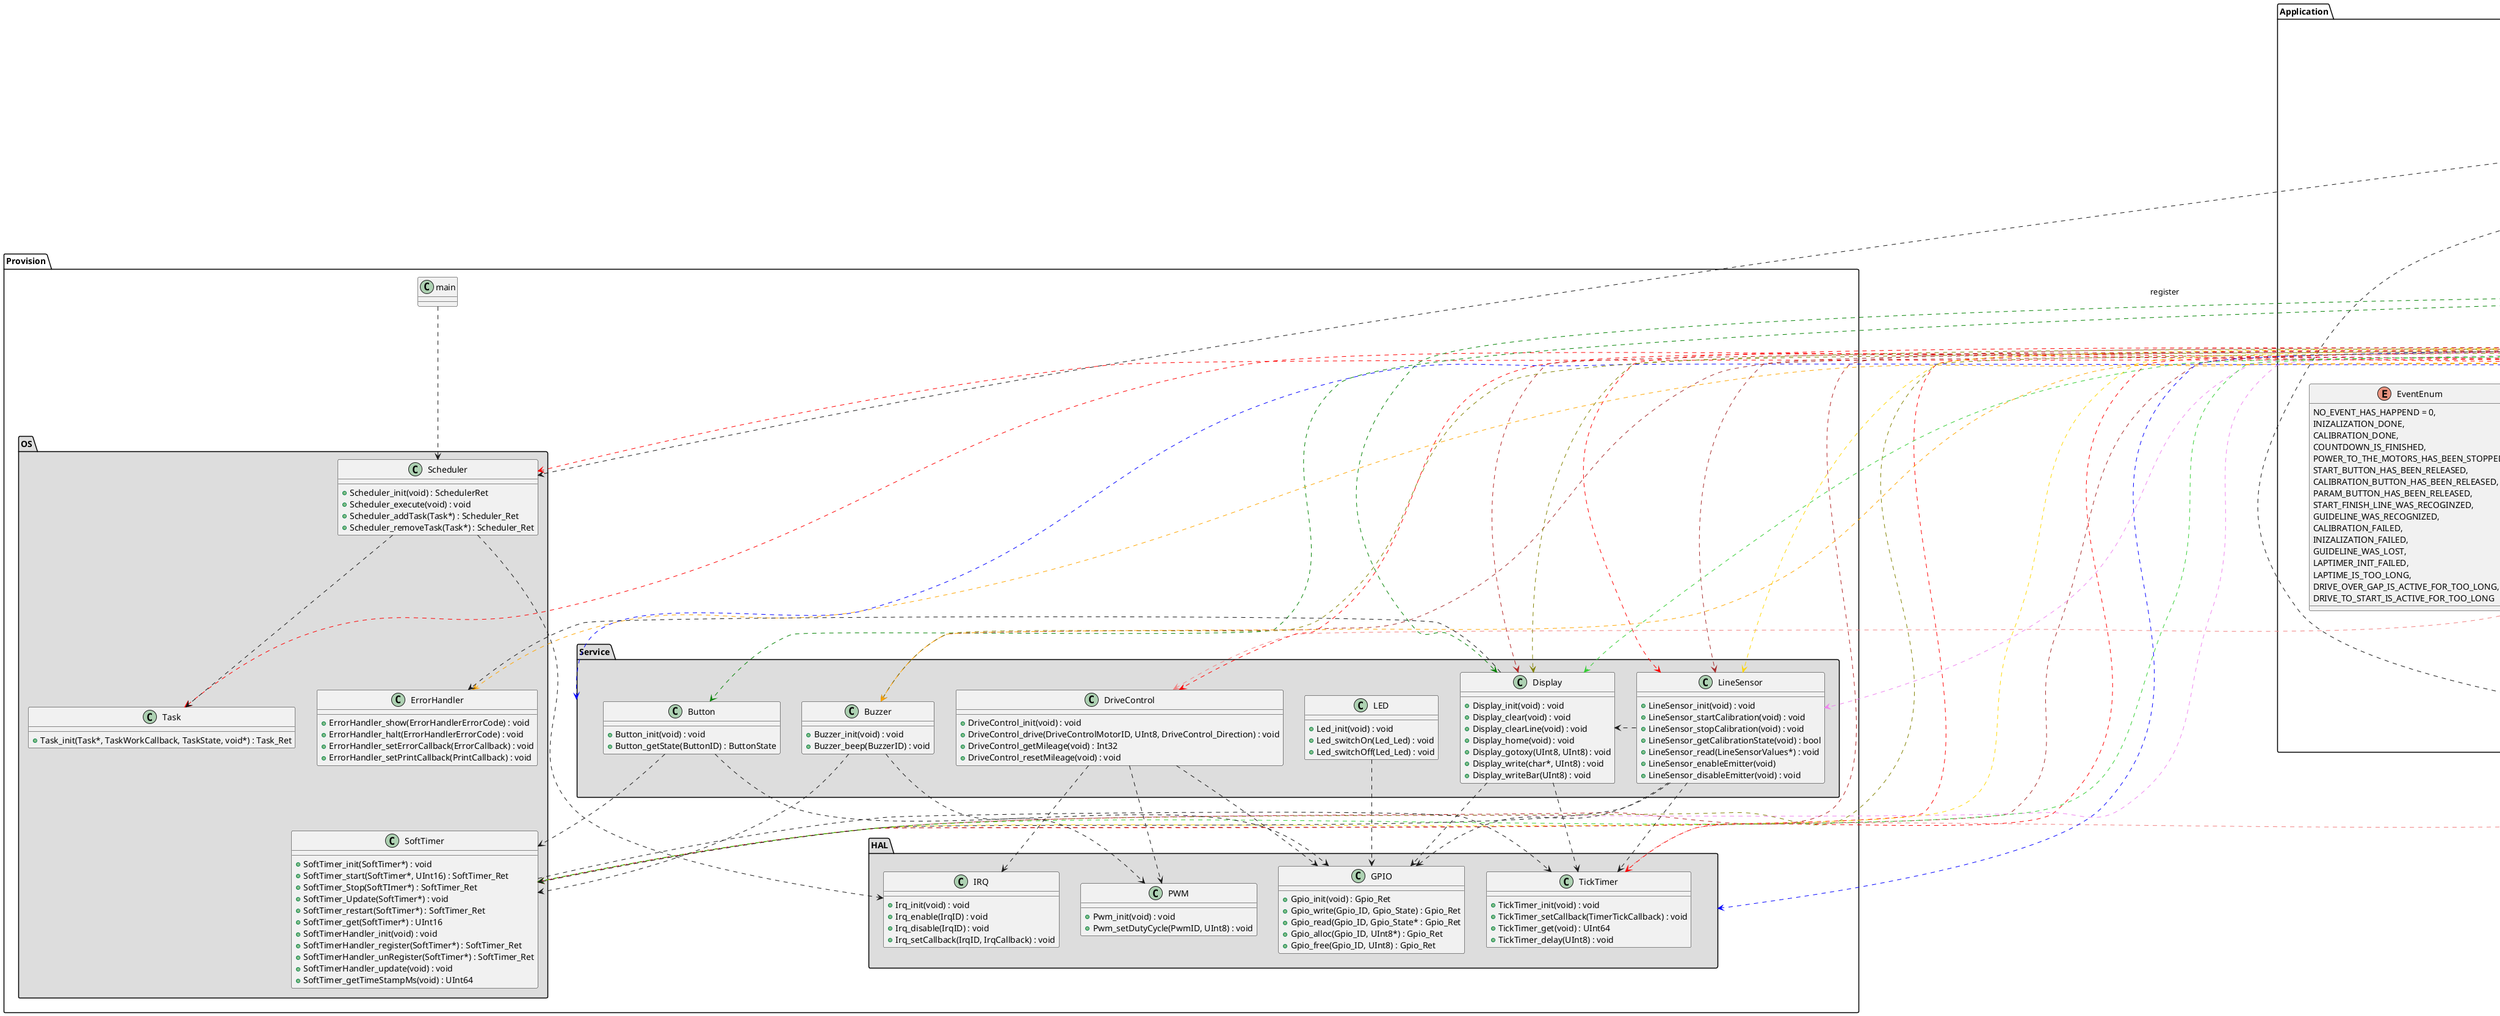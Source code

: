 @startuml class_diagram

package "Provision" {
package "OS" #DDDDDD {
    class Scheduler {
        + Scheduler_init(void) : SchedulerRet
        + Scheduler_execute(void) : void
        + Scheduler_addTask(Task*) : Scheduler_Ret
        + Scheduler_removeTask(Task*) : Scheduler_Ret
    }

    class Task {
        + Task_init(Task*, TaskWorkCallback, TaskState, void*) : Task_Ret
    }

    class SoftTimer{
        + SoftTimer_init(SoftTimer*) : void
        + SoftTimer_start(SoftTimer*, UInt16) : SoftTimer_Ret
        + SoftTimer_Stop(SoftTImer*) : SoftTimer_Ret
        + SoftTimer_Update(SoftTimer*) : void
        + SoftTimer_restart(SoftTimer*) : SoftTimer_Ret
        + SoftTimer_get(SoftTimer*) : UInt16
        + SoftTimerHandler_init(void) : void
        + SoftTimerHandler_register(SoftTimer*) : SoftTimer_Ret
        + SoftTimerHandler_unRegister(SoftTimer*) : SoftTimer_Ret
        + SoftTimerHandler_update(void) : void
        + SoftTimer_getTimeStampMs(void) : UInt64
    }

    class ErrorHandler {
        + ErrorHandler_show(ErrorHandlerErrorCode) : void
        + ErrorHandler_halt(ErrorHandlerErrorCode) : void
        + ErrorHandler_setErrorCallback(ErrorCallback) : void
        + ErrorHandler_setPrintCallback(PrintCallback) : void
    }


    Scheduler -[hidden]-> ErrorHandler
    ErrorHandler -[hidden]-> SoftTimer

}
package "Service" #DDDDDD {
    class Button {
        + Button_init(void) : void
        + Button_getState(ButtonID) : ButtonState
    }

    class Buzzer {
        + Buzzer_init(void) : void
        + Buzzer_beep(BuzzerID) : void
    }

    class Display {
        + Display_init(void) : void
        + Display_clear(void) : void
        + Display_clearLine(void) : void
        + Display_home(void) : void
        + Display_gotoxy(UInt8, UInt8) : void
        + Display_write(char*, UInt8) : void
        + Display_writeBar(UInt8) : void
    }

    class LED {
        + Led_init(void) : void
        + Led_switchOn(Led_Led) : void
        + Led_switchOff(Led_Led) : void
    }

    class DriveControl {
        + DriveControl_init(void) : void
        + DriveControl_drive(DriveControlMotorID, UInt8, DriveControl_Direction) : void
        + DriveControl_getMileage(void) : Int32
        + DriveControl_resetMileage(void) : void
    }

    class LineSensor {
        + LineSensor_init(void) : void
        + LineSensor_startCalibration(void) : void
        + LineSensor_stopCalibration(void) : void
        + LineSensor_getCalibrationState(void) : bool
        + LineSensor_read(LineSensorValues*) : void
        + LineSensor_enableEmitter(void)
        + LineSensor_disableEmitter(void) : void
    }
}

package "HAL" #DDDDDD {

    class GPIO{
        + Gpio_init(void) : Gpio_Ret
        + Gpio_write(Gpio_ID, Gpio_State) : Gpio_Ret
        + Gpio_read(Gpio_ID, Gpio_State* : Gpio_Ret
        + Gpio_alloc(Gpio_ID, UInt8*) : Gpio_Ret
        + Gpio_free(Gpio_ID, UInt8) : Gpio_Ret
    }
    class PWM{
        + Pwm_init(void) : void
        + Pwm_setDutyCycle(PwmID, UInt8) : void
    }
    class TickTimer{
        + TickTimer_init(void) : void
        + TickTimer_setCallback(TimerTickCallback) : void
        + TickTimer_get(void) : UInt64
        + TickTimer_delay(UInt8) : void
    }
    class IRQ{
        + Irq_init(void) : void
        + Irq_enable(IrqID) : void
        + Irq_disable(IrqID) : void
        + Irq_setCallback(IrqID, IrqCallback) : void
    }
}
    class main {

    }
    main ..> Scheduler

}

package "Application"  {

    class "MainTask" {
        -gMainTask: Task
        -mainTaskWork (void * data): void
        + MainTask_init(void) : MainTask_Ret
    }

    Scheduler <.up.. MainTask : register

    enum EventEnum {
        NO_EVENT_HAS_HAPPEND = 0,
        INIZALIZATION_DONE,
        CALIBRATION_DONE,
        COUNTDOWN_IS_FINISHED,
        POWER_TO_THE_MOTORS_HAS_BEEN_STOPPED,
        START_BUTTON_HAS_BEEN_RELEASED,
        CALIBRATION_BUTTON_HAS_BEEN_RELEASED,
        PARAM_BUTTON_HAS_BEEN_RELEASED,
        START_FINISH_LINE_WAS_RECOGINZED,
        GUIDELINE_WAS_RECOGNIZED,
        CALIBRATION_FAILED,
        INIZALIZATION_FAILED,
        GUIDELINE_WAS_LOST,
        LAPTIMER_INIT_FAILED,
        LAPTIME_IS_TOO_LONG,
        DRIVE_OVER_GAP_IS_ACTIVE_FOR_TOO_LONG,
        DRIVE_TO_START_IS_ACTIVE_FOR_TOO_LONG
    }

    class DriveHandler {
        -gLastPosition: UInt32
        +DriveHandler_stopDriving(void): void
        +DriveHandler_findGuideLine(void):void
        +DriveHandler_followGuideLine(LineSensorValues*): void
        +DriveHandler_driveFastLap(UInt16 time, const LineSensorValues *sensorValues): UInt8
        +DriveHandler_calculatePosition(const LineSensorValues *sensorValues): UInt16
        -regulateSpeed(Int16 posError, UInt8 * leftSpeed, UInt8 * rightSpeed): void
    }   
    DriveHandler .[#LightCoral].> DriveControl
    DriveHandler .[#LightCoral].> TickTimer
    DriveHandler .[#LightCoral].> SetParameters

    class StateHandler {
        -gCurrentState: EventEnum
        -gCurrentState:StateEnum
        -gLapTimer: SoftTimer*
        -gEntryDone: Bool
        -handleDriveToStartEvent(EventEnum currentEvent): void
        -handleDriveToFinishEvent(EventEnum currentEvent): void
        -handleDriveOverGapEvent(EventEnum currentEvent): void
        -handleDisplayCountDownEvent(EventEnum currentEvent): void
        -handleReadyToDriveEvent(EventEnum currentEvent): void
        -handleCalibrateLineSensorsEvent(EventEnum currentEvent): void
        +StateHandler_process(void): void

        
    }

    StateHandler ..> EventEnum

    package States {

        StateHandler ..> InitializeMcu
        StateHandler ..> CalibrateLineSensors
        StateHandler ..> ReadyToDrive
        StateHandler ..> DriveToStart
        StateHandler ..> DriveToFinish
        StateHandler ..> DriveOverGap
        StateHandler ..> DisplayCountdown
        StateHandler ..> DisplayLapTime
        StateHandler ..> ErrorHandlerState
        StateHandler ..> SetParameters

        class InitializeMcu {
            +InitializeMcu_initializeAll(void): EventEnum 
            +InitializeMcu_displayTeamName(void): void 
        }
        InitializeMcu .[#Blue].> Service
        InitializeMcu .[#Blue].> HAL

        class CalibrateLineSensors {
            -gState: CalibrationState
            -gTimer: SoftTimer
            +CalibrateLineSensors_initialize(void): void
            +CalibrateLineSensors_calibrateSensors(void): EventEnum
            +void CalibrateLineSensors_deinitialize(void): void
        }
        CalibrateLineSensors .[#red].> DriveHandler
        CalibrateLineSensors .[#red].> LineSensor
        CalibrateLineSensors .[#red].> TickTimer
        CalibrateLineSensors .[#red].> Scheduler
        CalibrateLineSensors .[#red].> SoftTimer
        CalibrateLineSensors .[#red].> Task
        CalibrateLineSensors .[#red].> DriveControl

        class ReadyToDrive {
            +ReadyToDrive_activateButtons(void): void
            +ReadyToDrive_checkStateOfButtons(void): EventEnum
            +ReadyToDrive_deactivateButtons(void): void
        }
        ReadyToDrive .[#green].> Display
        ReadyToDrive .[#green].> Button

        class DriveToStart {
            -gTimeoutTimer: SoftTimer
            -gLapTimer: SoftTimer
            +DriveToStart_startMotorsAndTimer(void): void
            +DriveToStart_followGuideLine(void): EventEnum
            +DriveToStart_stopTimer(void): void
            +DriveToStart_startTimerAndBeep(void): SoftTimer*
        }
        DriveToStart .[#Brown].> SoftTimer
        DriveToStart .[#Brown].> Buzzer
        DriveToStart .[#Brown].> DriveHandler
        DriveToStart .[#Brown].> LineSensor

        class DriveToFinish {
            +DriveToFinish_followGuideLine(SoftTimer*): EventEnum
        }
        DriveToFinish .[#Violet].> DriveHandler
        DriveToFinish .[#Violet].> LineSensor
        DriveToFinish .[#Violet].> SetParameters
        DriveToFinish .[#Violet].> SoftTimer

        class DriveOverGap {
            -gEntryTime: UInt16
            + DriveOverGap_saveCurrentLapTime(SoftTimer*): void
            + DriveOverGap_driveOverGap(SoftTimer*): EventEnum
        }
        DriveOverGap .[#gold].> DriveHandler
        DriveOverGap .[#gold].> LineSensor
        DriveOverGap .[#gold].> SoftTimer

        class DisplayCountdown {
            -gCountdownTimer: SoftTimer
            -gLastTime_s: UInt8
            +DisplayCountdown_startCountdown(void): void
            +DisplayCountdown_displayCountdown(void): EventEnum
            +DisplayCountdown_stopCountdown(void): void
        }
        DisplayCountdown .[#FireBrick].> Display
        DisplayCountdown .[#FireBrick].> SoftTimer

        class DisplayLapTime {
            +DisplayLapTime_stopAfterLap(SoftTimer*): EventEnum
            +DisplayLapTime_displayLapTime(SoftTimer*): void
        }
        DisplayLapTime .[#Olive].> SoftTimer
        DisplayLapTime .[#Olive].> Buzzer
        DisplayLapTime .[#Olive].> Display
        DisplayLapTime .[#Olive].> DriveHandler

        class SetParameters {
            -gParamSetIdx: UInt8
            -gParamSetArray[]: ParamSet
            +SetParameters_setNextParamSet(void): void
            +SetParameters_displayParamSet(void): void
            +SetParameters_getCurrentParamSet(void): ParamSet
            +SetParameters_setCurrentParamSet(ParamSet paramSet): void
            +SetParameters_getCurrentParamSetIdx(void): UInt8
        }
        SetParameters .[#LimeGreen].> SoftTimer
        SetParameters .[#LimeGreen].> Display

        DriveHandler ..> SetParameters

        class ErrorHandlerState{
            +ErrorHandlerState_callErrorHandler(EventEnum): void
            +ErrorHandlerState_waitForReset(void): void
        }
        note bottom of ErrorHandlerState
        The ErrorHandler does not require a return value, 
        as it was defined in the specifications that the 
        robot must always be reset if an error occurs
        end note

        ErrorHandlerState .[#Orange].> Buzzer
        ErrorHandlerState .[#Orange].> DriveHandler
        ErrorHandlerState .[#Orange].> ErrorHandler


        InitializeMcu ..> EventEnum
        CalibrateLineSensors ..> EventEnum
        ReadyToDrive ..> EventEnum
        DriveToStart ..> EventEnum
        DriveToFinish ..> EventEnum
        DriveOverGap ..> EventEnum
        DisplayCountdown ..> EventEnum
        DisplayLapTime ..> EventEnum
        ErrorHandlerState ..> EventEnum
        SetParameters ..> EventEnum

    }

    MainTask .left.> StateHandler

}
' ++++++++++++++++++++++++++++++++
' Service

Button ..> GPIO
Button ..> SoftTimer

Buzzer ..> PWM
Buzzer ..> SoftTimer

Display ..> GPIO
Display ..> TickTimer
Display ..> ErrorHandler

DriveControl ..> GPIO
DriveControl ..> PWM
DriveControl ..> IRQ

LED ..> GPIO

LineSensor ..> SoftTimer
LineSensor ..> GPIO
LineSensor ..> TickTimer
LineSensor .r.> Display

' ++++++++++++++++++++++++++++++++
' OS

' ErrorHandler ..> HAL

SoftTimer ..> TickTimer

Scheduler ..> Task
Scheduler ..> IRQ

@enduml